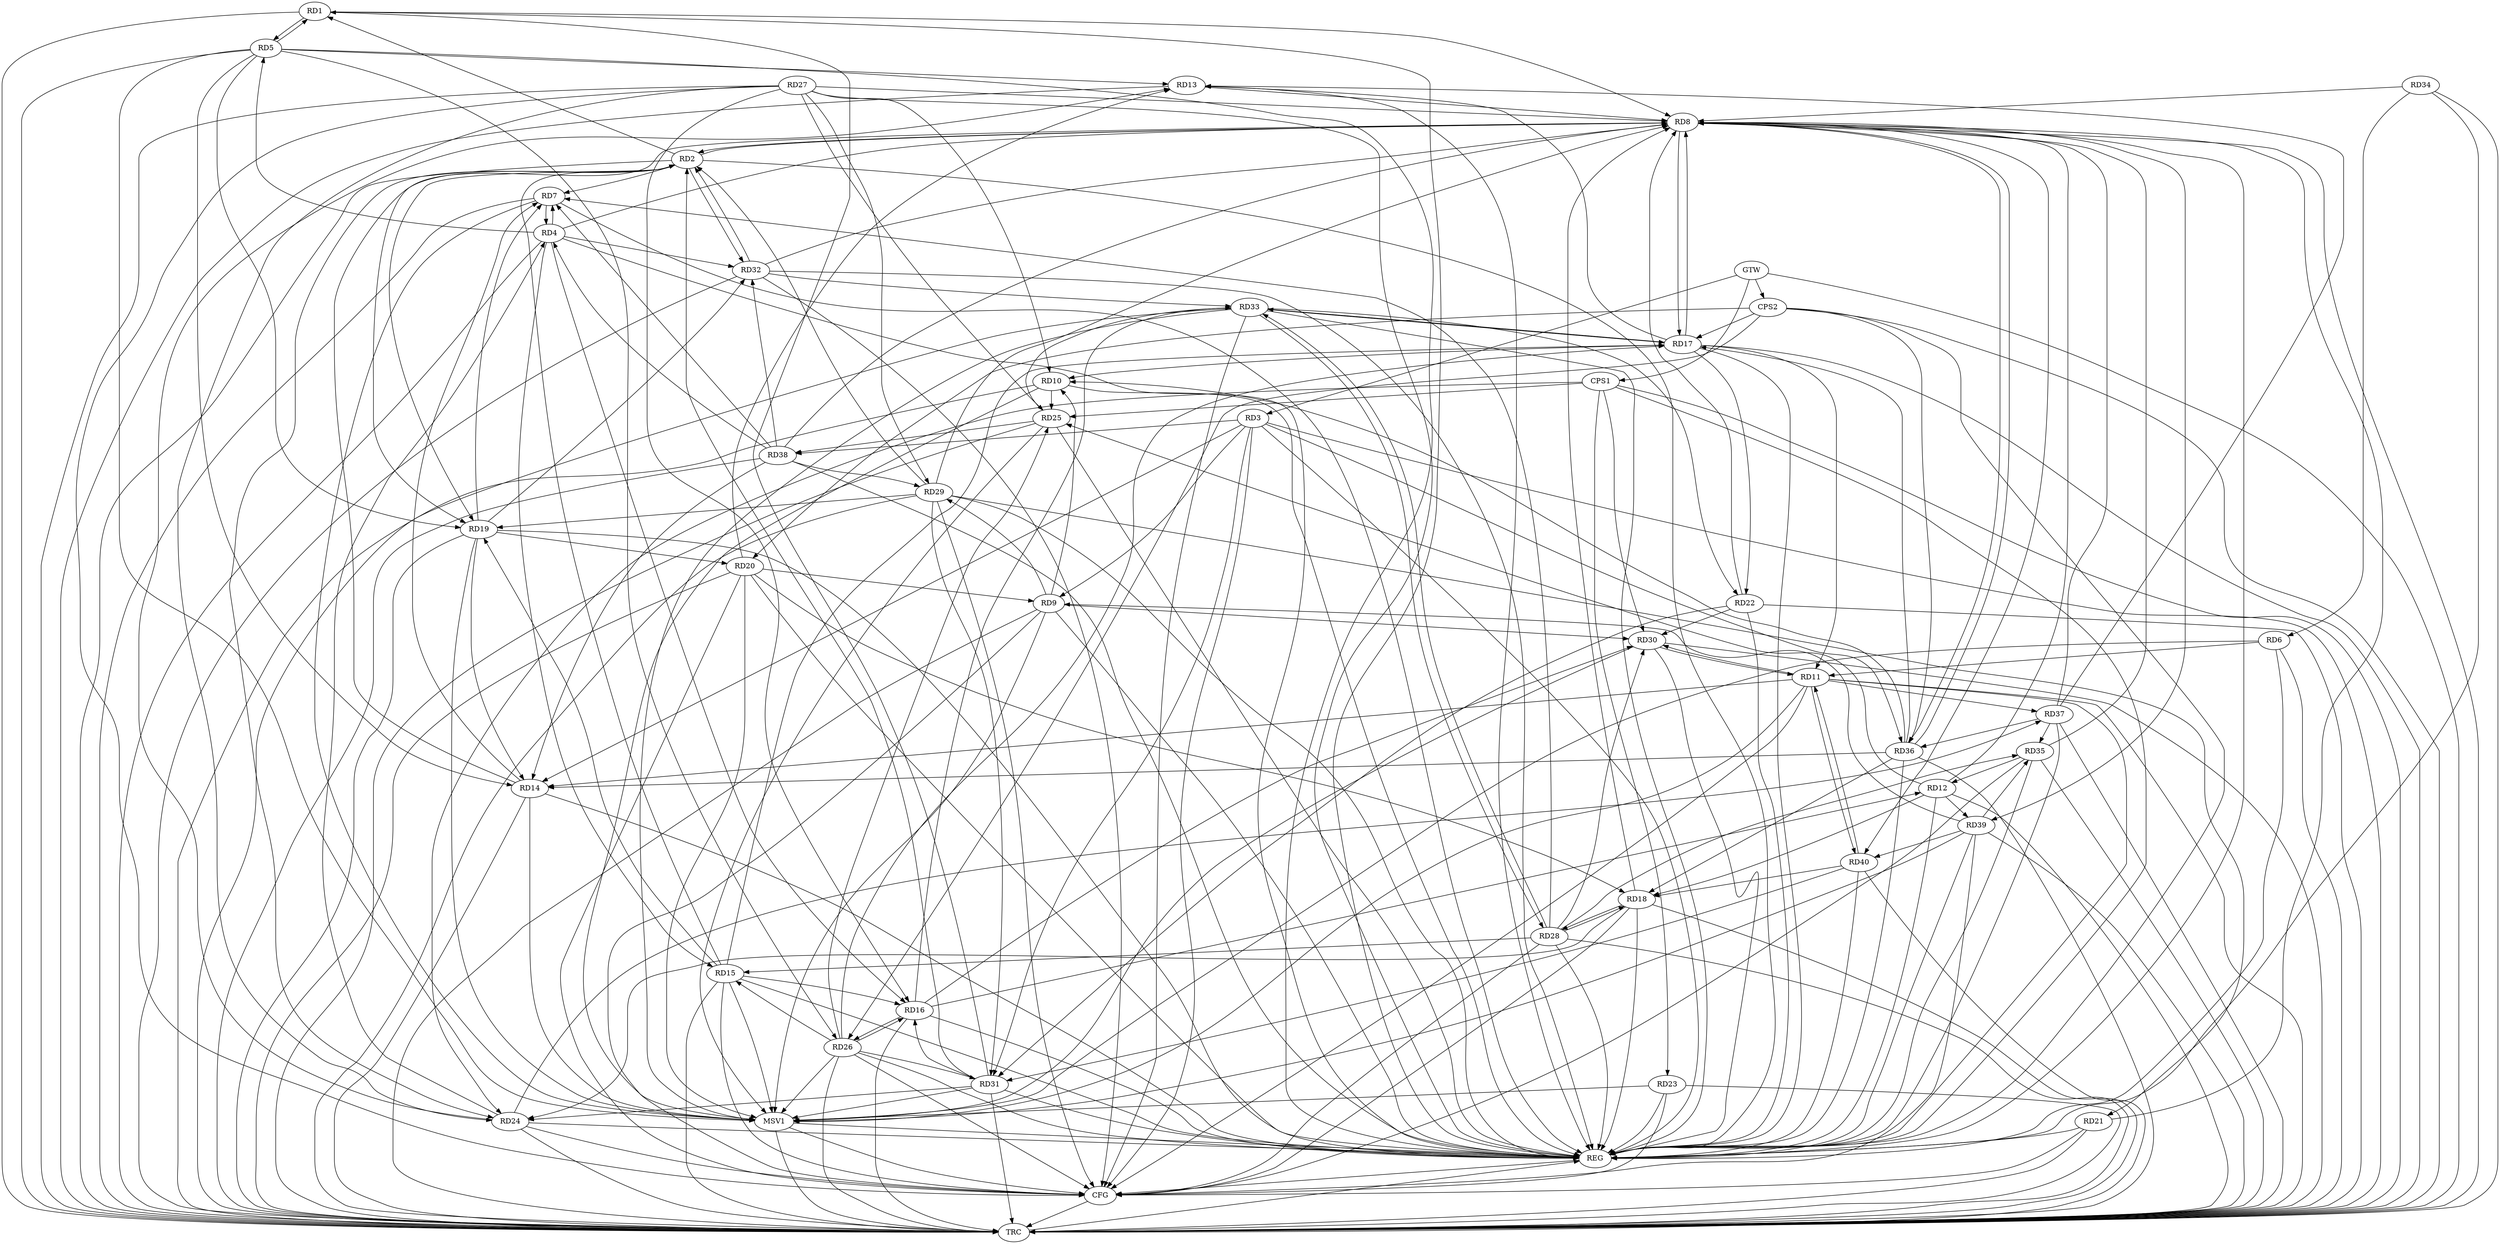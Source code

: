 strict digraph G {
  RD1 [ label="RD1" ];
  RD2 [ label="RD2" ];
  RD3 [ label="RD3" ];
  RD4 [ label="RD4" ];
  RD5 [ label="RD5" ];
  RD6 [ label="RD6" ];
  RD7 [ label="RD7" ];
  RD8 [ label="RD8" ];
  RD9 [ label="RD9" ];
  RD10 [ label="RD10" ];
  RD11 [ label="RD11" ];
  RD12 [ label="RD12" ];
  RD13 [ label="RD13" ];
  RD14 [ label="RD14" ];
  RD15 [ label="RD15" ];
  RD16 [ label="RD16" ];
  RD17 [ label="RD17" ];
  RD18 [ label="RD18" ];
  RD19 [ label="RD19" ];
  RD20 [ label="RD20" ];
  RD21 [ label="RD21" ];
  RD22 [ label="RD22" ];
  RD23 [ label="RD23" ];
  RD24 [ label="RD24" ];
  RD25 [ label="RD25" ];
  RD26 [ label="RD26" ];
  RD27 [ label="RD27" ];
  RD28 [ label="RD28" ];
  RD29 [ label="RD29" ];
  RD30 [ label="RD30" ];
  RD31 [ label="RD31" ];
  RD32 [ label="RD32" ];
  RD33 [ label="RD33" ];
  RD34 [ label="RD34" ];
  RD35 [ label="RD35" ];
  RD36 [ label="RD36" ];
  RD37 [ label="RD37" ];
  RD38 [ label="RD38" ];
  RD39 [ label="RD39" ];
  RD40 [ label="RD40" ];
  CPS1 [ label="CPS1" ];
  CPS2 [ label="CPS2" ];
  GTW [ label="GTW" ];
  REG [ label="REG" ];
  CFG [ label="CFG" ];
  TRC [ label="TRC" ];
  MSV1 [ label="MSV1" ];
  RD2 -> RD1;
  RD1 -> RD5;
  RD5 -> RD1;
  RD31 -> RD1;
  RD2 -> RD7;
  RD8 -> RD2;
  RD14 -> RD2;
  RD15 -> RD2;
  RD2 -> RD19;
  RD2 -> RD24;
  RD29 -> RD2;
  RD31 -> RD2;
  RD2 -> RD32;
  RD32 -> RD2;
  RD3 -> RD9;
  RD3 -> RD14;
  RD3 -> RD31;
  RD3 -> RD36;
  RD3 -> RD38;
  RD4 -> RD5;
  RD4 -> RD7;
  RD7 -> RD4;
  RD4 -> RD15;
  RD4 -> RD16;
  RD24 -> RD4;
  RD4 -> RD32;
  RD38 -> RD4;
  RD5 -> RD13;
  RD5 -> RD14;
  RD5 -> RD19;
  RD5 -> RD26;
  RD6 -> RD11;
  RD34 -> RD6;
  RD14 -> RD7;
  RD19 -> RD7;
  RD28 -> RD7;
  RD38 -> RD7;
  RD8 -> RD17;
  RD8 -> RD19;
  RD8 -> RD36;
  RD8 -> RD39;
  RD8 -> RD40;
  RD9 -> RD10;
  RD20 -> RD9;
  RD9 -> RD29;
  RD9 -> RD30;
  RD39 -> RD9;
  RD17 -> RD10;
  RD10 -> RD25;
  RD27 -> RD10;
  RD36 -> RD10;
  RD11 -> RD14;
  RD17 -> RD11;
  RD11 -> RD30;
  RD30 -> RD11;
  RD11 -> RD37;
  RD11 -> RD40;
  RD40 -> RD11;
  RD16 -> RD12;
  RD12 -> RD18;
  RD12 -> RD25;
  RD35 -> RD12;
  RD12 -> RD39;
  RD17 -> RD13;
  RD20 -> RD13;
  RD24 -> RD13;
  RD37 -> RD13;
  RD19 -> RD14;
  RD36 -> RD14;
  RD38 -> RD14;
  RD15 -> RD16;
  RD15 -> RD17;
  RD15 -> RD19;
  RD26 -> RD15;
  RD28 -> RD15;
  RD16 -> RD26;
  RD26 -> RD16;
  RD27 -> RD16;
  RD16 -> RD30;
  RD31 -> RD16;
  RD16 -> RD33;
  RD17 -> RD22;
  RD26 -> RD17;
  RD17 -> RD33;
  RD33 -> RD17;
  RD36 -> RD17;
  RD20 -> RD18;
  RD18 -> RD24;
  RD18 -> RD28;
  RD28 -> RD18;
  RD36 -> RD18;
  RD40 -> RD18;
  RD19 -> RD20;
  RD29 -> RD19;
  RD19 -> RD32;
  RD29 -> RD21;
  RD22 -> RD30;
  RD22 -> RD31;
  RD33 -> RD22;
  RD27 -> RD24;
  RD31 -> RD24;
  RD24 -> RD37;
  RD26 -> RD25;
  RD27 -> RD25;
  RD25 -> RD33;
  RD25 -> RD38;
  RD26 -> RD31;
  RD27 -> RD29;
  RD28 -> RD30;
  RD28 -> RD33;
  RD33 -> RD28;
  RD28 -> RD35;
  RD29 -> RD31;
  RD38 -> RD29;
  RD40 -> RD31;
  RD32 -> RD33;
  RD38 -> RD32;
  RD37 -> RD35;
  RD39 -> RD35;
  RD37 -> RD36;
  RD39 -> RD40;
  CPS1 -> RD23;
  CPS1 -> RD24;
  CPS1 -> RD30;
  CPS1 -> RD25;
  CPS2 -> RD26;
  CPS2 -> RD36;
  CPS2 -> RD17;
  CPS2 -> RD20;
  GTW -> RD3;
  GTW -> CPS1;
  GTW -> CPS2;
  RD1 -> REG;
  RD2 -> REG;
  RD3 -> REG;
  RD4 -> REG;
  RD5 -> REG;
  RD6 -> REG;
  RD7 -> REG;
  RD8 -> REG;
  RD9 -> REG;
  RD10 -> REG;
  RD11 -> REG;
  RD12 -> REG;
  RD13 -> REG;
  RD14 -> REG;
  RD15 -> REG;
  RD16 -> REG;
  RD17 -> REG;
  RD18 -> REG;
  RD19 -> REG;
  RD20 -> REG;
  RD21 -> REG;
  RD22 -> REG;
  RD23 -> REG;
  RD24 -> REG;
  RD25 -> REG;
  RD26 -> REG;
  RD27 -> REG;
  RD28 -> REG;
  RD29 -> REG;
  RD30 -> REG;
  RD31 -> REG;
  RD32 -> REG;
  RD33 -> REG;
  RD34 -> REG;
  RD35 -> REG;
  RD36 -> REG;
  RD37 -> REG;
  RD38 -> REG;
  RD39 -> REG;
  RD40 -> REG;
  CPS1 -> REG;
  CPS2 -> REG;
  RD26 -> CFG;
  RD3 -> CFG;
  RD18 -> CFG;
  RD33 -> CFG;
  RD21 -> CFG;
  RD15 -> CFG;
  RD23 -> CFG;
  RD39 -> CFG;
  RD24 -> CFG;
  RD27 -> CFG;
  RD11 -> CFG;
  RD35 -> CFG;
  RD9 -> CFG;
  RD29 -> CFG;
  RD28 -> CFG;
  RD32 -> CFG;
  RD20 -> CFG;
  REG -> CFG;
  RD1 -> TRC;
  RD2 -> TRC;
  RD3 -> TRC;
  RD4 -> TRC;
  RD5 -> TRC;
  RD6 -> TRC;
  RD7 -> TRC;
  RD8 -> TRC;
  RD9 -> TRC;
  RD10 -> TRC;
  RD11 -> TRC;
  RD12 -> TRC;
  RD13 -> TRC;
  RD14 -> TRC;
  RD15 -> TRC;
  RD16 -> TRC;
  RD17 -> TRC;
  RD18 -> TRC;
  RD19 -> TRC;
  RD20 -> TRC;
  RD21 -> TRC;
  RD22 -> TRC;
  RD23 -> TRC;
  RD24 -> TRC;
  RD25 -> TRC;
  RD26 -> TRC;
  RD27 -> TRC;
  RD28 -> TRC;
  RD29 -> TRC;
  RD30 -> TRC;
  RD31 -> TRC;
  RD32 -> TRC;
  RD33 -> TRC;
  RD34 -> TRC;
  RD35 -> TRC;
  RD36 -> TRC;
  RD37 -> TRC;
  RD38 -> TRC;
  RD39 -> TRC;
  RD40 -> TRC;
  CPS1 -> TRC;
  CPS2 -> TRC;
  GTW -> TRC;
  CFG -> TRC;
  TRC -> REG;
  RD35 -> RD8;
  RD12 -> RD8;
  RD18 -> RD8;
  RD22 -> RD8;
  RD13 -> RD8;
  RD32 -> RD8;
  RD17 -> RD8;
  RD4 -> RD8;
  RD21 -> RD8;
  RD37 -> RD8;
  RD2 -> RD8;
  RD27 -> RD8;
  RD1 -> RD8;
  RD34 -> RD8;
  RD29 -> RD8;
  RD38 -> RD8;
  RD36 -> RD8;
  RD5 -> MSV1;
  RD6 -> MSV1;
  RD9 -> MSV1;
  RD11 -> MSV1;
  RD15 -> MSV1;
  RD25 -> MSV1;
  RD33 -> MSV1;
  RD39 -> MSV1;
  RD10 -> MSV1;
  RD26 -> MSV1;
  RD31 -> MSV1;
  RD19 -> MSV1;
  RD30 -> MSV1;
  RD7 -> MSV1;
  RD23 -> MSV1;
  RD20 -> MSV1;
  RD14 -> MSV1;
  MSV1 -> REG;
  MSV1 -> TRC;
  MSV1 -> CFG;
}
